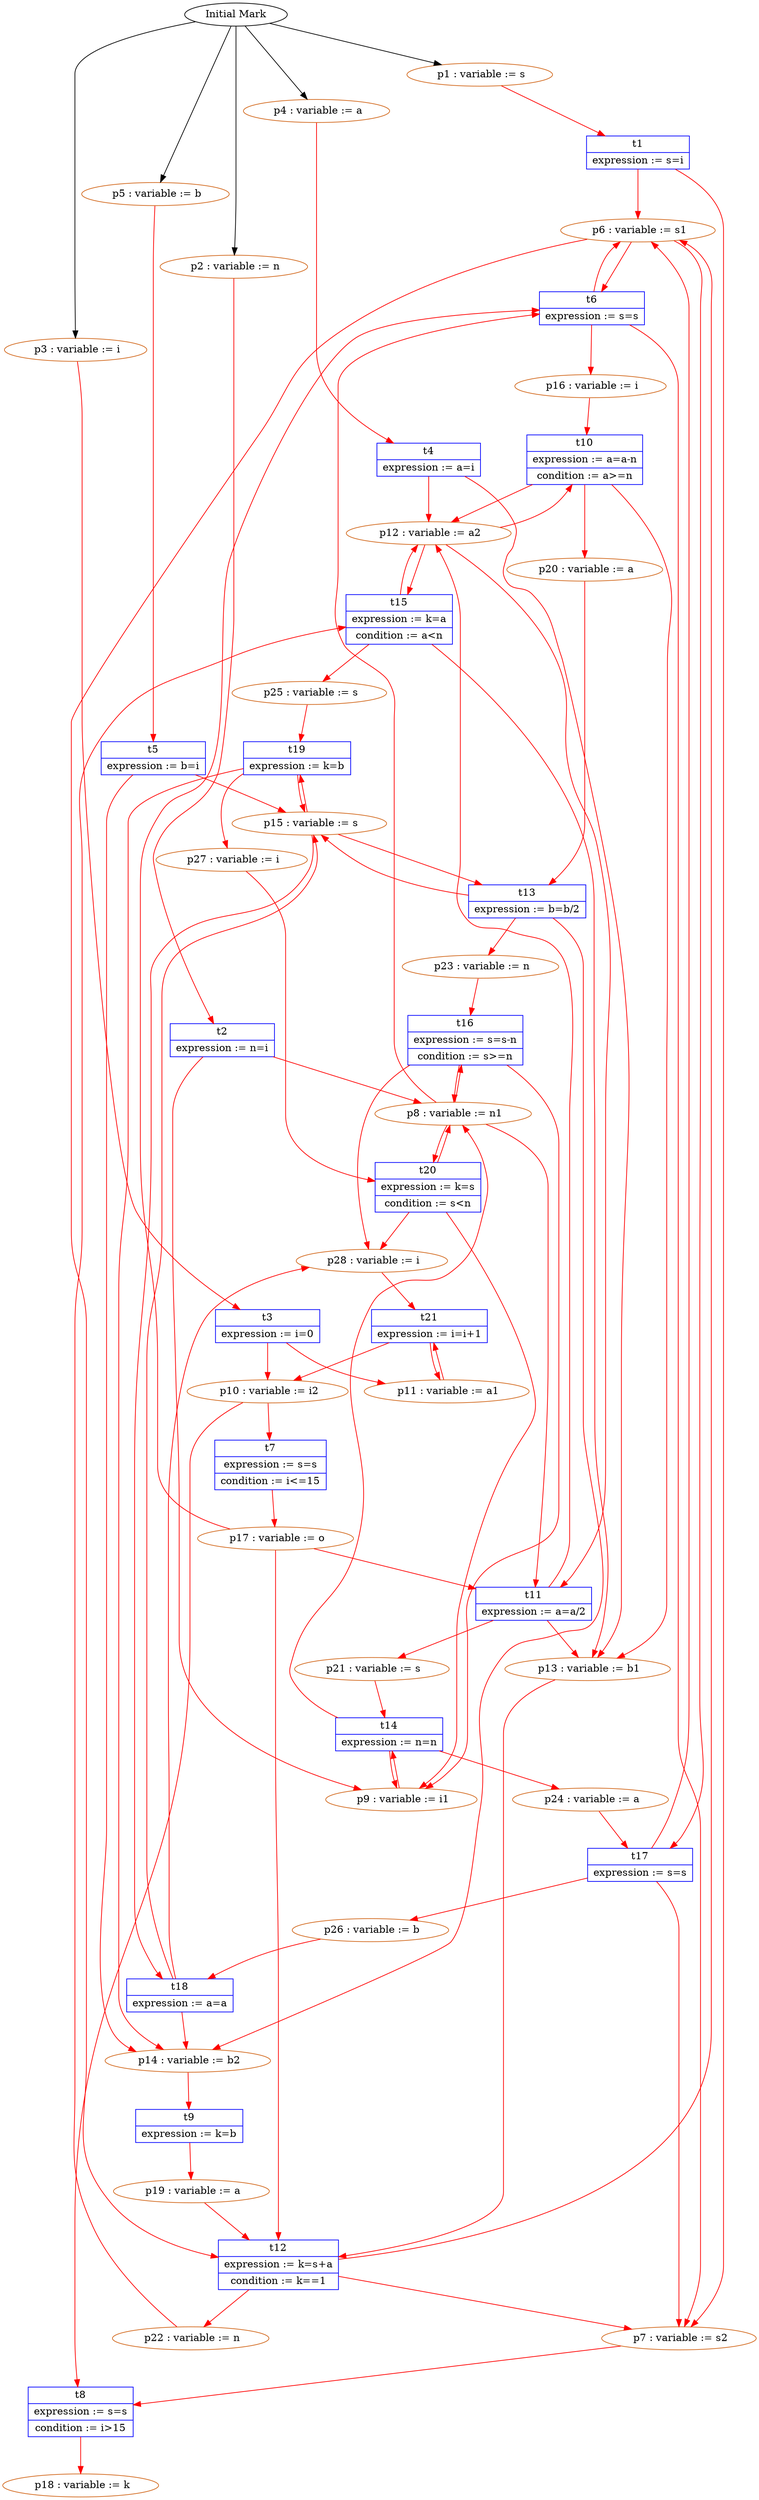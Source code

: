 digraph p {
	fontname = "Times-Roman"; fontsize = 14;
	node [ height = 0.25, width = 0.4, shape = box ];
	edge [ color = red ];
	nodesep = 0.1; ranksep = 0.5;

	nodep1 [color = chocolate shape = ellipse, label = " p1 : variable := s"];
	nodep2 [color = chocolate shape = ellipse, label = " p2 : variable := n"];
	nodep3 [color = chocolate shape = ellipse, label = " p3 : variable := i"];
	nodep4 [color = chocolate shape = ellipse, label = " p4 : variable := a"];
	nodep5 [color = chocolate shape = ellipse, label = " p5 : variable := b"];
	nodep6 [color = chocolate shape = ellipse, label = " p6 : variable := s1"];
	nodep7 [color = chocolate shape = ellipse, label = " p7 : variable := s2"];
	nodep8 [color = chocolate shape = ellipse, label = " p8 : variable := n1"];
	nodep9 [color = chocolate shape = ellipse, label = " p9 : variable := i1"];
	nodep10 [color = chocolate shape = ellipse, label = " p10 : variable := i2"];
	nodep11 [color = chocolate shape = ellipse, label = " p11 : variable := a1"];
	nodep12 [color = chocolate shape = ellipse, label = " p12 : variable := a2"];
	nodep13 [color = chocolate shape = ellipse, label = " p13 : variable := b1"];
	nodep14 [color = chocolate shape = ellipse, label = " p14 : variable := b2"];
	nodep15 [color = chocolate shape = ellipse, label = " p15 : variable := s"];
	nodep16 [color = chocolate shape = ellipse, label = " p16 : variable := i"];
	nodep17 [color = chocolate shape = ellipse, label = " p17 : variable := o"];
	nodep18 [color = chocolate shape = ellipse, label = " p18 : variable := k"];
	nodep19 [color = chocolate shape = ellipse, label = " p19 : variable := a"];
	nodep20 [color = chocolate shape = ellipse, label = " p20 : variable := a"];
	nodep21 [color = chocolate shape = ellipse, label = " p21 : variable := s"];
	nodep22 [color = chocolate shape = ellipse, label = " p22 : variable := n"];
	nodep23 [color = chocolate shape = ellipse, label = " p23 : variable := n"];
	nodep24 [color = chocolate shape = ellipse, label = " p24 : variable := a"];
	nodep25 [color = chocolate shape = ellipse, label = " p25 : variable := s"];
	nodep26 [color = chocolate shape = ellipse, label = " p26 : variable := b"];
	nodep27 [color = chocolate shape = ellipse, label = " p27 : variable := i"];
	nodep28 [color = chocolate shape = ellipse, label = " p28 : variable := i"];

	nodet1 [color = blue shape = record, label = "{ t1 | expression := s=i }"];
	nodet2 [color = blue shape = record, label = "{ t2 | expression := n=i }"];
	nodet3 [color = blue shape = record, label = "{ t3 | expression := i=0 }"];
	nodet4 [color = blue shape = record, label = "{ t4 | expression := a=i }"];
	nodet5 [color = blue shape = record, label = "{ t5 | expression := b=i }"];
	nodet6 [color = blue shape = record, label = "{ t6 | expression := s=s }"];
	nodet7 [color = blue shape = record, label = "{ t7 | expression := s=s | condition := i\<=15 }"];
	nodet8 [color = blue shape = record, label = "{ t8 | expression := s=s | condition := i\>15 }"];
	nodet9 [color = blue shape = record, label = "{ t9 | expression := k=b }"];
	nodet10 [color = blue shape = record, label = "{ t10 | expression := a=a-n | condition := a\>=n }"];
	nodet11 [color = blue shape = record, label = "{ t11 | expression := a=a/2 }"];
	nodet12 [color = blue shape = record, label = "{ t12 | expression := k=s+a | condition := k==1 }"];
	nodet13 [color = blue shape = record, label = "{ t13 | expression := b=b/2 }"];
	nodet14 [color = blue shape = record, label = "{ t14 | expression := n=n }"];
	nodet15 [color = blue shape = record, label = "{ t15 | expression := k=a | condition := a\<n }"];
	nodet16 [color = blue shape = record, label = "{ t16 | expression := s=s-n | condition := s\>=n }"];
	nodet17 [color = blue shape = record, label = "{ t17 | expression := s=s }"];
	nodet18 [color = blue shape = record, label = "{ t18 | expression := a=a }"];
	nodet19 [color = blue shape = record, label = "{ t19 | expression := k=b }"];
	nodet20 [color = blue shape = record, label = "{ t20 | expression := k=s | condition := s\<n }"];
	nodet21 [color = blue shape = record, label = "{ t21 | expression := i=i+1 }"];

	nodep1 -> nodet1 [label = " "];
	nodet1 -> nodep6 [label = " "];
	nodet1 -> nodep7 [label = " "];
	nodep2 -> nodet2 [label = " "];
	nodet2 -> nodep8 [label = " "];
	nodet2 -> nodep9 [label = " "];
	nodep3 -> nodet3 [label = " "];
	nodet3 -> nodep10 [label = " "];
	nodet3 -> nodep11 [label = " "];
	nodep4 -> nodet4 [label = " "];
	nodet4 -> nodep12 [label = " "];
	nodet4 -> nodep13 [label = " "];
	nodep5 -> nodet5 [label = " "];
	nodet5 -> nodep14 [label = " "];
	nodet5 -> nodep15 [label = " "];
	nodep6 -> nodet6 [label = " "];
	nodep8 -> nodet6 [label = " "];
	nodep17 -> nodet6 [label = " "];
	nodet6 -> nodep6 [label = " "];
	nodet6 -> nodep7 [label = " "];
	nodet6 -> nodep16 [label = " "];
	nodep10 -> nodet7 [label = " "];
	nodet7 -> nodep17 [label = " "];
	nodep10 -> nodet8 [label = " "];
	nodep7 -> nodet8 [label = " "];
	nodet8 -> nodep18 [label = " "];
	nodep14 -> nodet9 [label = " "];
	nodet9 -> nodep19 [label = " "];
	nodep16 -> nodet10 [label = " "];
	nodep12 -> nodet10 [label = " "];
	nodet10 -> nodep12 [label = " "];
	nodet10 -> nodep13 [label = " "];
	nodet10 -> nodep20 [label = " "];
	nodep17 -> nodet11 [label = " "];
	nodep12 -> nodet11 [label = " "];
	nodep8 -> nodet11 [label = " "];
	nodet11 -> nodep12 [label = " "];
	nodet11 -> nodep13 [label = " "];
	nodet11 -> nodep21 [label = " "];
	nodep17 -> nodet12 [label = " "];
	nodep13 -> nodet12 [label = " "];
	nodep6 -> nodet12 [label = " "];
	nodep19 -> nodet12 [label = " "];
	nodet12 -> nodep22 [label = " "];
	nodet12 -> nodep6 [label = " "];
	nodet12 -> nodep7 [label = " "];
	nodep20 -> nodet13 [label = " "];
	nodep15 -> nodet13 [label = " "];
	nodet13 -> nodep14 [label = " "];
	nodet13 -> nodep15 [label = " "];
	nodet13 -> nodep23 [label = " "];
	nodep21 -> nodet14 [label = " "];
	nodep9 -> nodet14 [label = " "];
	nodet14 -> nodep8 [label = " "];
	nodet14 -> nodep9 [label = " "];
	nodet14 -> nodep24 [label = " "];
	nodep12 -> nodet15 [label = " "];
	nodep22 -> nodet15 [label = " "];
	nodet15 -> nodep12 [label = " "];
	nodet15 -> nodep13 [label = " "];
	nodet15 -> nodep25 [label = " "];
	nodep23 -> nodet16 [label = " "];
	nodep8 -> nodet16 [label = " "];
	nodet16 -> nodep8 [label = " "];
	nodet16 -> nodep9 [label = " "];
	nodet16 -> nodep28 [label = " "];
	nodep24 -> nodet17 [label = " "];
	nodep6 -> nodet17 [label = " "];
	nodet17 -> nodep6 [label = " "];
	nodet17 -> nodep7 [label = " "];
	nodet17 -> nodep26 [label = " "];
	nodep26 -> nodet18 [label = " "];
	nodep15 -> nodet18 [label = " "];
	nodet18 -> nodep14 [label = " "];
	nodet18 -> nodep15 [label = " "];
	nodet18 -> nodep28 [label = " "];
	nodep25 -> nodet19 [label = " "];
	nodep15 -> nodet19 [label = " "];
	nodet19 -> nodep14 [label = " "];
	nodet19 -> nodep15 [label = " "];
	nodet19 -> nodep27 [label = " "];
	nodep27 -> nodet20 [label = " "];
	nodep8 -> nodet20 [label = " "];
	nodet20 -> nodep8 [label = " "];
	nodet20 -> nodep9 [label = " "];
	nodet20 -> nodep28 [label = " "];
	nodep28 -> nodet21 [label = " "];
	nodep11 -> nodet21 [label = " "];
	nodet21 -> nodep10 [label = " "];
	nodet21 -> nodep11 [label = " "];
	nodestart [color = black shape = ellipse, label = "Initial Mark"];
	nodestart -> nodep1 [color = black label = " "];
	nodestart -> nodep2 [color = black label = " "];
	nodestart -> nodep3 [color = black label = " "];
	nodestart -> nodep4 [color = black label = " "];
	nodestart -> nodep5 [color = black label = " "];
}
